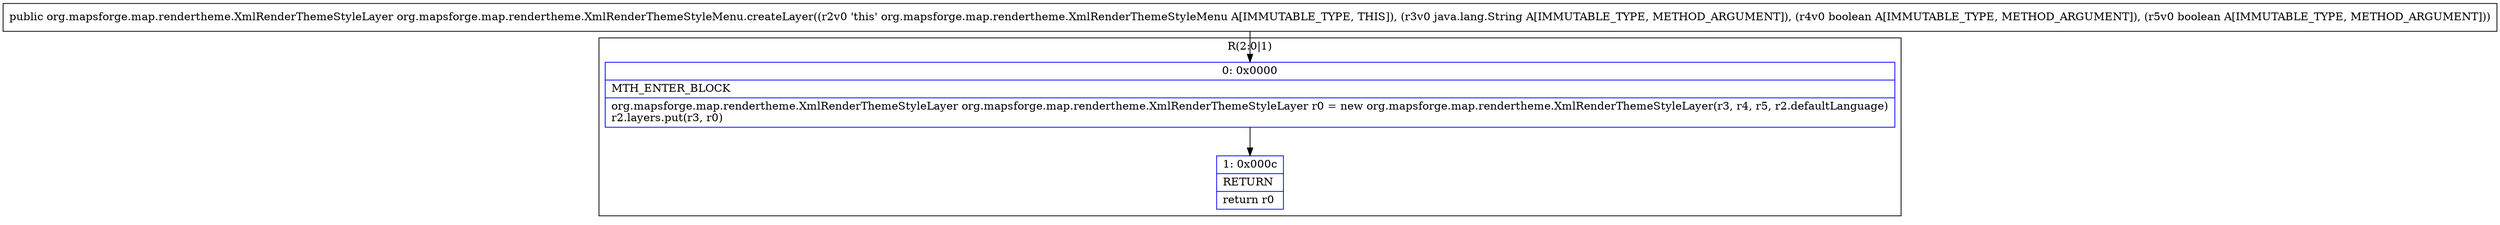 digraph "CFG fororg.mapsforge.map.rendertheme.XmlRenderThemeStyleMenu.createLayer(Ljava\/lang\/String;ZZ)Lorg\/mapsforge\/map\/rendertheme\/XmlRenderThemeStyleLayer;" {
subgraph cluster_Region_575429944 {
label = "R(2:0|1)";
node [shape=record,color=blue];
Node_0 [shape=record,label="{0\:\ 0x0000|MTH_ENTER_BLOCK\l|org.mapsforge.map.rendertheme.XmlRenderThemeStyleLayer org.mapsforge.map.rendertheme.XmlRenderThemeStyleLayer r0 = new org.mapsforge.map.rendertheme.XmlRenderThemeStyleLayer(r3, r4, r5, r2.defaultLanguage)\lr2.layers.put(r3, r0)\l}"];
Node_1 [shape=record,label="{1\:\ 0x000c|RETURN\l|return r0\l}"];
}
MethodNode[shape=record,label="{public org.mapsforge.map.rendertheme.XmlRenderThemeStyleLayer org.mapsforge.map.rendertheme.XmlRenderThemeStyleMenu.createLayer((r2v0 'this' org.mapsforge.map.rendertheme.XmlRenderThemeStyleMenu A[IMMUTABLE_TYPE, THIS]), (r3v0 java.lang.String A[IMMUTABLE_TYPE, METHOD_ARGUMENT]), (r4v0 boolean A[IMMUTABLE_TYPE, METHOD_ARGUMENT]), (r5v0 boolean A[IMMUTABLE_TYPE, METHOD_ARGUMENT])) }"];
MethodNode -> Node_0;
Node_0 -> Node_1;
}


